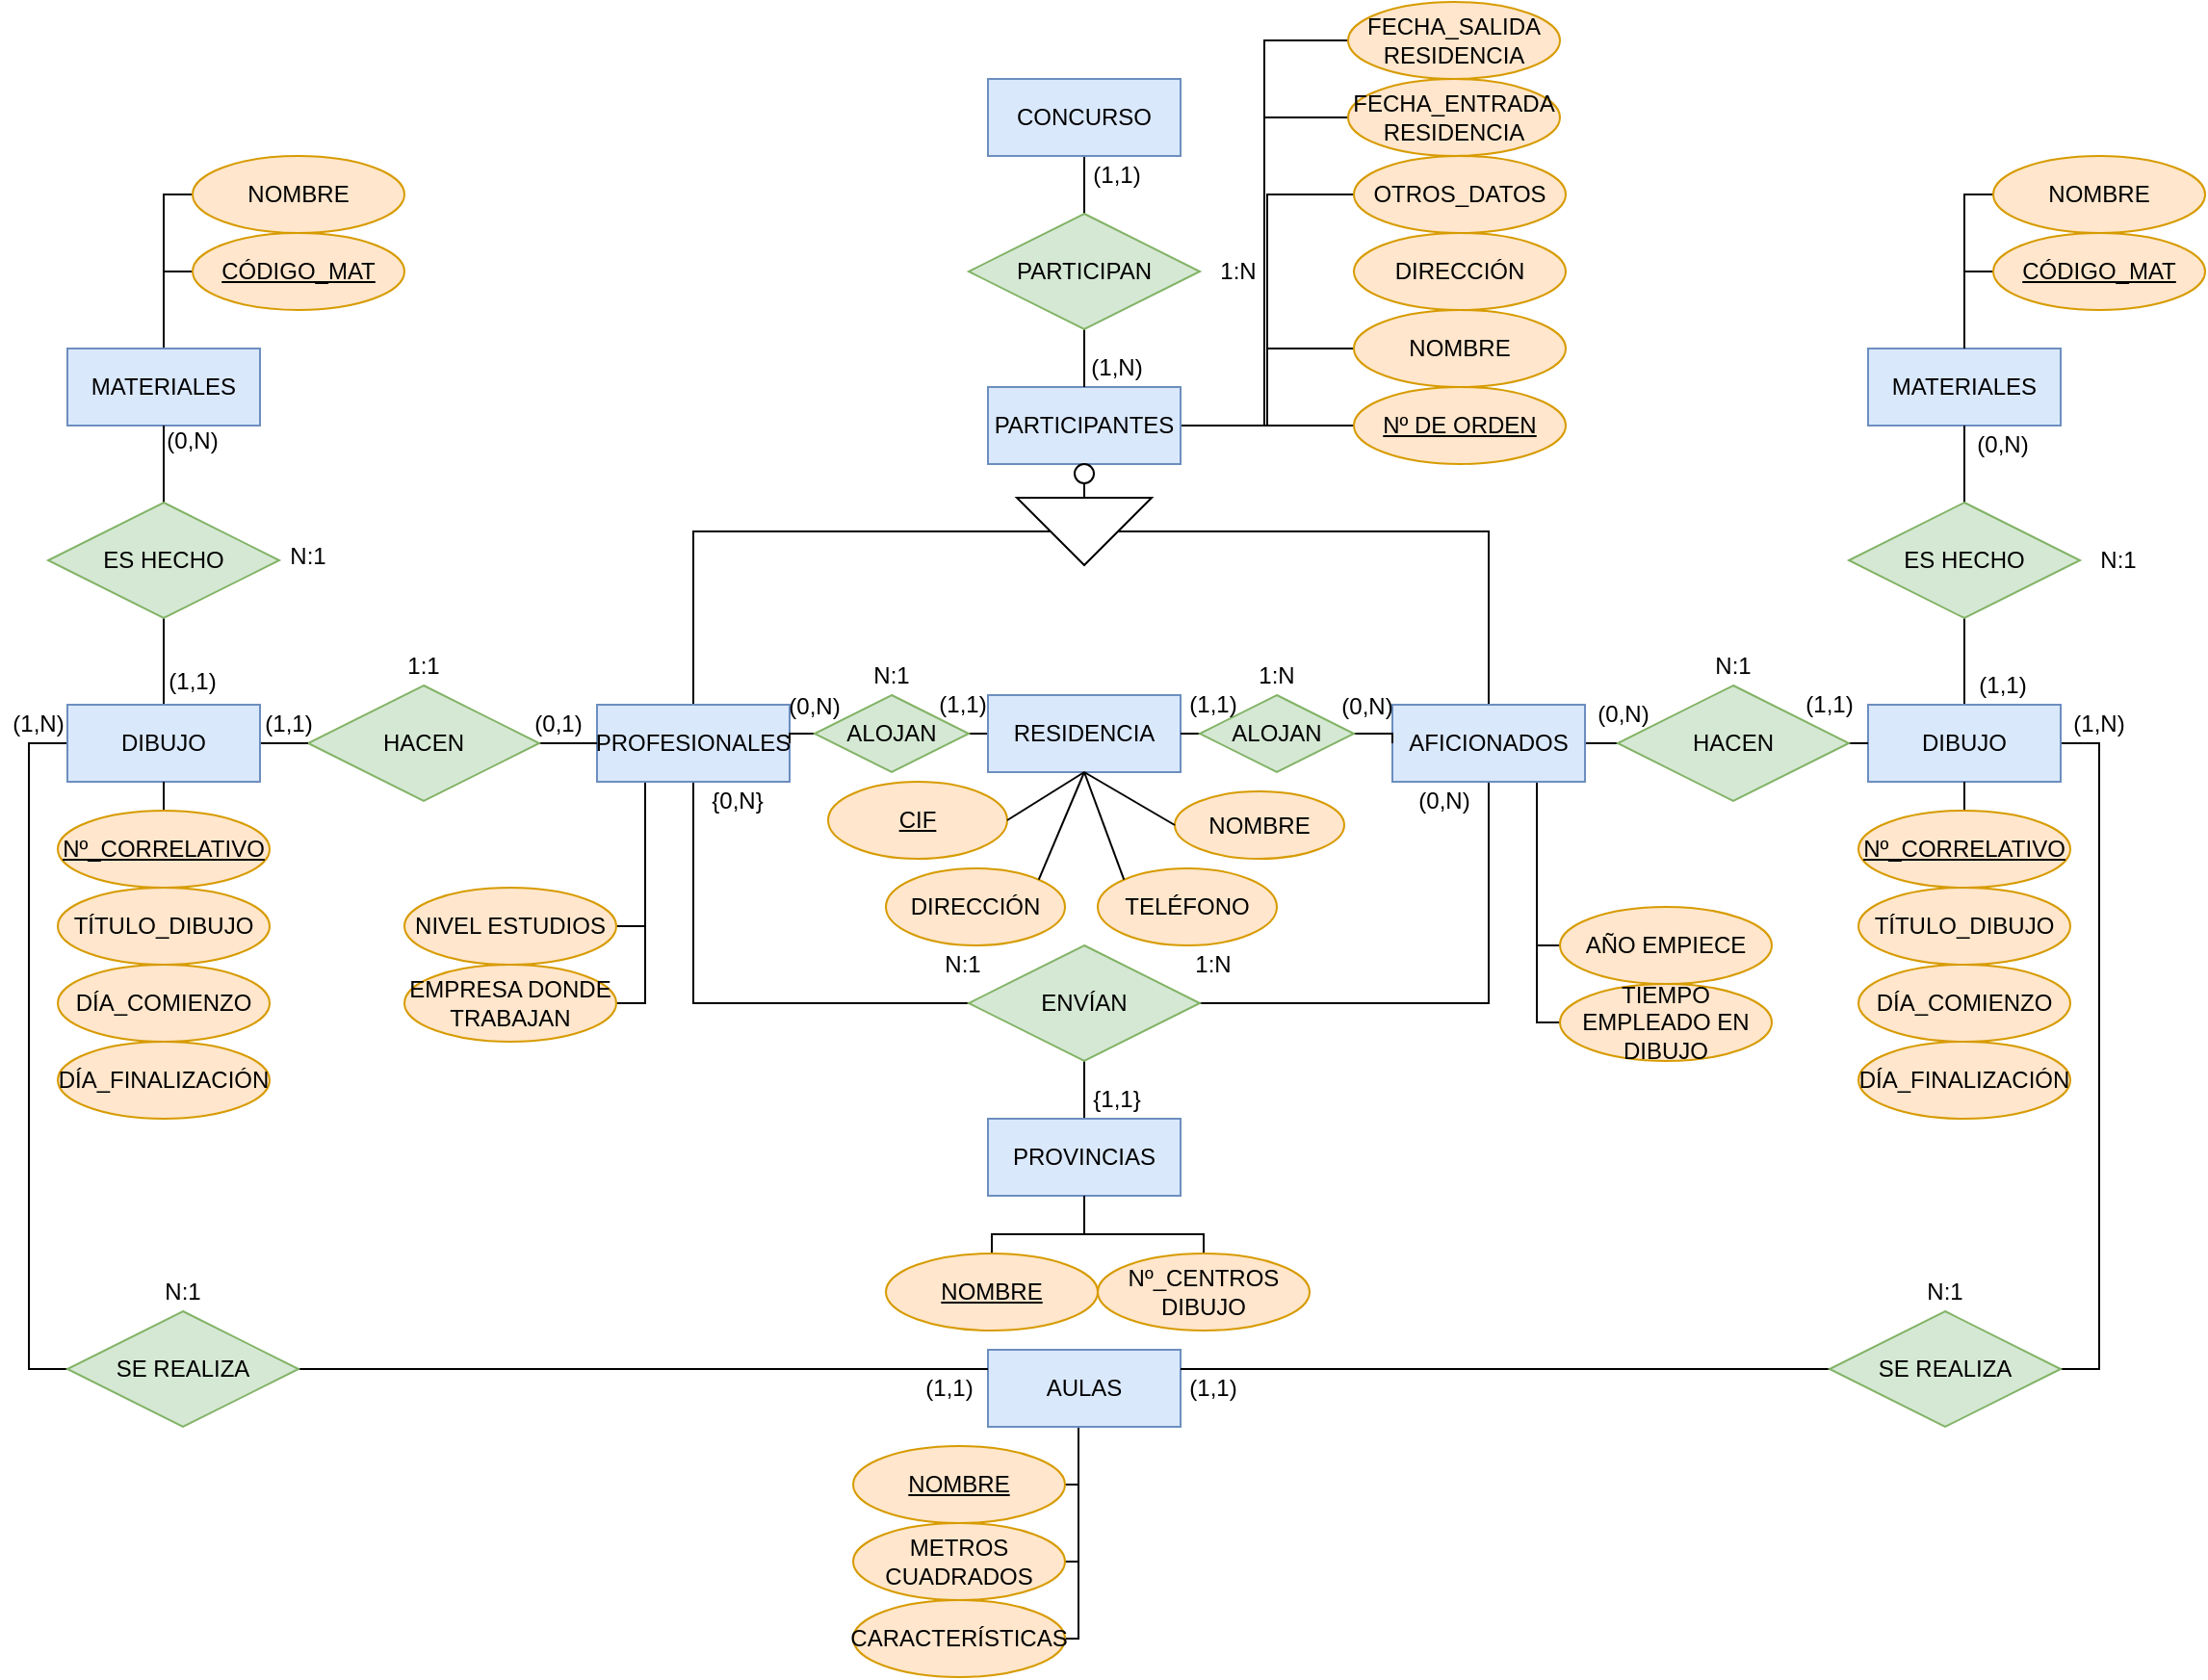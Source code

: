 <mxfile version="13.9.1" type="github">
  <diagram id="qheCrFVyZJNz1BU00w-d" name="Page-1">
    <mxGraphModel dx="358" dy="640" grid="1" gridSize="10" guides="1" tooltips="1" connect="1" arrows="1" fold="1" page="1" pageScale="1" pageWidth="827" pageHeight="1169" math="0" shadow="0">
      <root>
        <mxCell id="0" />
        <mxCell id="1" parent="0" />
        <mxCell id="vXPrppG3IeQO9nVYbals-2" style="edgeStyle=orthogonalEdgeStyle;rounded=0;orthogonalLoop=1;jettySize=auto;html=1;exitX=1;exitY=0.5;exitDx=0;exitDy=0;entryX=0;entryY=0.5;entryDx=0;entryDy=0;fontSize=22;endArrow=none;endFill=0;" edge="1" parent="1" source="vXPrppG3IeQO9nVYbals-3" target="vXPrppG3IeQO9nVYbals-94">
          <mxGeometry relative="1" as="geometry" />
        </mxCell>
        <mxCell id="vXPrppG3IeQO9nVYbals-118" style="edgeStyle=orthogonalEdgeStyle;rounded=0;orthogonalLoop=1;jettySize=auto;html=1;exitX=1;exitY=0.5;exitDx=0;exitDy=0;entryX=0;entryY=0.5;entryDx=0;entryDy=0;endArrow=none;endFill=0;" edge="1" parent="1" source="vXPrppG3IeQO9nVYbals-3" target="vXPrppG3IeQO9nVYbals-106">
          <mxGeometry relative="1" as="geometry" />
        </mxCell>
        <mxCell id="vXPrppG3IeQO9nVYbals-119" style="edgeStyle=orthogonalEdgeStyle;rounded=0;orthogonalLoop=1;jettySize=auto;html=1;exitX=1;exitY=0.5;exitDx=0;exitDy=0;entryX=0;entryY=0.5;entryDx=0;entryDy=0;endArrow=none;endFill=0;" edge="1" parent="1" source="vXPrppG3IeQO9nVYbals-3" target="vXPrppG3IeQO9nVYbals-108">
          <mxGeometry relative="1" as="geometry">
            <Array as="points">
              <mxPoint x="1508" y="400" />
              <mxPoint x="1508" y="280" />
            </Array>
          </mxGeometry>
        </mxCell>
        <mxCell id="vXPrppG3IeQO9nVYbals-120" style="edgeStyle=orthogonalEdgeStyle;rounded=0;orthogonalLoop=1;jettySize=auto;html=1;exitX=1;exitY=0.5;exitDx=0;exitDy=0;entryX=0;entryY=0.5;entryDx=0;entryDy=0;endArrow=none;endFill=0;" edge="1" parent="1" source="vXPrppG3IeQO9nVYbals-3" target="vXPrppG3IeQO9nVYbals-116">
          <mxGeometry relative="1" as="geometry" />
        </mxCell>
        <mxCell id="vXPrppG3IeQO9nVYbals-121" style="edgeStyle=orthogonalEdgeStyle;rounded=0;orthogonalLoop=1;jettySize=auto;html=1;exitX=1;exitY=0.5;exitDx=0;exitDy=0;entryX=0;entryY=0.5;entryDx=0;entryDy=0;endArrow=none;endFill=0;" edge="1" parent="1" source="vXPrppG3IeQO9nVYbals-3" target="vXPrppG3IeQO9nVYbals-117">
          <mxGeometry relative="1" as="geometry" />
        </mxCell>
        <mxCell id="vXPrppG3IeQO9nVYbals-3" value="PARTICIPANTES" style="whiteSpace=wrap;html=1;align=center;fillColor=#dae8fc;strokeColor=#6c8ebf;" vertex="1" parent="1">
          <mxGeometry x="1363" y="380" width="100" height="40" as="geometry" />
        </mxCell>
        <mxCell id="vXPrppG3IeQO9nVYbals-4" style="edgeStyle=orthogonalEdgeStyle;rounded=0;orthogonalLoop=1;jettySize=auto;html=1;exitX=0.5;exitY=0;exitDx=0;exitDy=0;entryX=0.5;entryY=1;entryDx=0;entryDy=0;fontSize=22;endArrow=none;endFill=0;" edge="1" parent="1" source="vXPrppG3IeQO9nVYbals-5" target="vXPrppG3IeQO9nVYbals-14">
          <mxGeometry relative="1" as="geometry" />
        </mxCell>
        <mxCell id="vXPrppG3IeQO9nVYbals-155" style="edgeStyle=orthogonalEdgeStyle;rounded=0;orthogonalLoop=1;jettySize=auto;html=1;exitX=0.5;exitY=1;exitDx=0;exitDy=0;entryX=0.5;entryY=0;entryDx=0;entryDy=0;endArrow=none;endFill=0;strokeWidth=1;" edge="1" parent="1" source="vXPrppG3IeQO9nVYbals-5" target="vXPrppG3IeQO9nVYbals-153">
          <mxGeometry relative="1" as="geometry" />
        </mxCell>
        <mxCell id="vXPrppG3IeQO9nVYbals-5" value="PROVINCIAS" style="whiteSpace=wrap;html=1;align=center;fillColor=#dae8fc;strokeColor=#6c8ebf;" vertex="1" parent="1">
          <mxGeometry x="1363" y="760" width="100" height="40" as="geometry" />
        </mxCell>
        <mxCell id="vXPrppG3IeQO9nVYbals-6" style="edgeStyle=orthogonalEdgeStyle;rounded=0;orthogonalLoop=1;jettySize=auto;html=1;exitX=0.5;exitY=0;exitDx=0;exitDy=0;entryX=0.5;entryY=0;entryDx=0;entryDy=0;fontSize=22;endArrow=none;endFill=0;" edge="1" parent="1" source="vXPrppG3IeQO9nVYbals-8" target="vXPrppG3IeQO9nVYbals-13">
          <mxGeometry relative="1" as="geometry">
            <Array as="points">
              <mxPoint x="1623" y="455" />
            </Array>
          </mxGeometry>
        </mxCell>
        <mxCell id="vXPrppG3IeQO9nVYbals-7" style="edgeStyle=orthogonalEdgeStyle;rounded=0;orthogonalLoop=1;jettySize=auto;html=1;exitX=0.5;exitY=1;exitDx=0;exitDy=0;entryX=0.5;entryY=0;entryDx=0;entryDy=0;fontSize=22;endArrow=none;endFill=0;" edge="1" parent="1" source="vXPrppG3IeQO9nVYbals-8" target="vXPrppG3IeQO9nVYbals-19">
          <mxGeometry relative="1" as="geometry">
            <mxPoint x="1220" y="480.0" as="targetPoint" />
            <Array as="points">
              <mxPoint x="1210" y="455" />
            </Array>
          </mxGeometry>
        </mxCell>
        <mxCell id="vXPrppG3IeQO9nVYbals-8" value="" style="triangle;whiteSpace=wrap;html=1;rotation=90;" vertex="1" parent="1">
          <mxGeometry x="1395.5" y="420" width="35" height="70" as="geometry" />
        </mxCell>
        <mxCell id="vXPrppG3IeQO9nVYbals-9" style="edgeStyle=orthogonalEdgeStyle;rounded=0;orthogonalLoop=1;jettySize=auto;html=1;exitX=0.5;exitY=1;exitDx=0;exitDy=0;entryX=0;entryY=0.5;entryDx=0;entryDy=0;fontSize=22;endArrow=none;endFill=0;" edge="1" parent="1" source="vXPrppG3IeQO9nVYbals-19" target="vXPrppG3IeQO9nVYbals-14">
          <mxGeometry relative="1" as="geometry">
            <mxPoint x="1220" y="520.0" as="sourcePoint" />
            <Array as="points">
              <mxPoint x="1210" y="700" />
            </Array>
          </mxGeometry>
        </mxCell>
        <mxCell id="vXPrppG3IeQO9nVYbals-10" style="edgeStyle=orthogonalEdgeStyle;rounded=0;orthogonalLoop=1;jettySize=auto;html=1;exitX=0.5;exitY=1;exitDx=0;exitDy=0;entryX=1;entryY=0.5;entryDx=0;entryDy=0;fontSize=22;endArrow=none;endFill=0;" edge="1" parent="1" source="vXPrppG3IeQO9nVYbals-13" target="vXPrppG3IeQO9nVYbals-14">
          <mxGeometry relative="1" as="geometry" />
        </mxCell>
        <mxCell id="vXPrppG3IeQO9nVYbals-11" style="edgeStyle=orthogonalEdgeStyle;rounded=0;orthogonalLoop=1;jettySize=auto;html=1;exitX=1;exitY=0.5;exitDx=0;exitDy=0;entryX=0;entryY=0.5;entryDx=0;entryDy=0;fontSize=22;endArrow=none;endFill=0;" edge="1" parent="1" source="vXPrppG3IeQO9nVYbals-13" target="vXPrppG3IeQO9nVYbals-23">
          <mxGeometry relative="1" as="geometry" />
        </mxCell>
        <mxCell id="vXPrppG3IeQO9nVYbals-12" style="edgeStyle=orthogonalEdgeStyle;rounded=0;orthogonalLoop=1;jettySize=auto;html=1;exitX=0.75;exitY=1;exitDx=0;exitDy=0;entryX=0;entryY=0.5;entryDx=0;entryDy=0;fontSize=22;endArrow=none;endFill=0;" edge="1" parent="1" source="vXPrppG3IeQO9nVYbals-13" target="vXPrppG3IeQO9nVYbals-98">
          <mxGeometry relative="1" as="geometry">
            <Array as="points">
              <mxPoint x="1648" y="670" />
            </Array>
          </mxGeometry>
        </mxCell>
        <mxCell id="vXPrppG3IeQO9nVYbals-129" style="edgeStyle=orthogonalEdgeStyle;rounded=0;orthogonalLoop=1;jettySize=auto;html=1;exitX=0.75;exitY=1;exitDx=0;exitDy=0;entryX=0;entryY=0.5;entryDx=0;entryDy=0;endArrow=none;endFill=0;" edge="1" parent="1" source="vXPrppG3IeQO9nVYbals-13" target="vXPrppG3IeQO9nVYbals-128">
          <mxGeometry relative="1" as="geometry">
            <Array as="points">
              <mxPoint x="1648" y="710" />
            </Array>
          </mxGeometry>
        </mxCell>
        <mxCell id="vXPrppG3IeQO9nVYbals-13" value="AFICIONADOS" style="whiteSpace=wrap;html=1;align=center;fillColor=#dae8fc;strokeColor=#6c8ebf;" vertex="1" parent="1">
          <mxGeometry x="1573" y="545" width="100" height="40" as="geometry" />
        </mxCell>
        <mxCell id="vXPrppG3IeQO9nVYbals-14" value="ENVÍAN" style="shape=rhombus;perimeter=rhombusPerimeter;whiteSpace=wrap;html=1;align=center;fillColor=#d5e8d4;strokeColor=#82b366;" vertex="1" parent="1">
          <mxGeometry x="1353" y="670" width="120" height="60" as="geometry" />
        </mxCell>
        <mxCell id="vXPrppG3IeQO9nVYbals-15" style="edgeStyle=orthogonalEdgeStyle;rounded=0;orthogonalLoop=1;jettySize=auto;html=1;exitX=0.5;exitY=0;exitDx=0;exitDy=0;entryX=0.5;entryY=1;entryDx=0;entryDy=0;fontSize=22;endArrow=none;endFill=0;" edge="1" parent="1" source="vXPrppG3IeQO9nVYbals-17" target="vXPrppG3IeQO9nVYbals-46">
          <mxGeometry relative="1" as="geometry" />
        </mxCell>
        <mxCell id="vXPrppG3IeQO9nVYbals-16" style="edgeStyle=orthogonalEdgeStyle;rounded=0;orthogonalLoop=1;jettySize=auto;html=1;exitX=1;exitY=0.5;exitDx=0;exitDy=0;entryX=1;entryY=0.5;entryDx=0;entryDy=0;fontSize=22;endArrow=none;endFill=0;" edge="1" parent="1" source="vXPrppG3IeQO9nVYbals-17" target="vXPrppG3IeQO9nVYbals-57">
          <mxGeometry relative="1" as="geometry" />
        </mxCell>
        <mxCell id="vXPrppG3IeQO9nVYbals-17" value="DIBUJO" style="whiteSpace=wrap;html=1;align=center;fillColor=#dae8fc;strokeColor=#6c8ebf;" vertex="1" parent="1">
          <mxGeometry x="1820" y="545" width="100" height="40" as="geometry" />
        </mxCell>
        <mxCell id="vXPrppG3IeQO9nVYbals-18" style="edgeStyle=orthogonalEdgeStyle;rounded=0;orthogonalLoop=1;jettySize=auto;html=1;exitX=0.25;exitY=1;exitDx=0;exitDy=0;entryX=1;entryY=0.5;entryDx=0;entryDy=0;fontSize=22;endArrow=none;endFill=0;" edge="1" parent="1" source="vXPrppG3IeQO9nVYbals-19" target="vXPrppG3IeQO9nVYbals-97">
          <mxGeometry relative="1" as="geometry">
            <Array as="points">
              <mxPoint x="1185" y="660" />
            </Array>
          </mxGeometry>
        </mxCell>
        <mxCell id="vXPrppG3IeQO9nVYbals-110" style="edgeStyle=orthogonalEdgeStyle;rounded=0;orthogonalLoop=1;jettySize=auto;html=1;exitX=0.25;exitY=1;exitDx=0;exitDy=0;entryX=1;entryY=0.5;entryDx=0;entryDy=0;endArrow=none;endFill=0;" edge="1" parent="1" source="vXPrppG3IeQO9nVYbals-19" target="vXPrppG3IeQO9nVYbals-109">
          <mxGeometry relative="1" as="geometry">
            <Array as="points">
              <mxPoint x="1185" y="700" />
            </Array>
          </mxGeometry>
        </mxCell>
        <mxCell id="vXPrppG3IeQO9nVYbals-19" value="PROFESIONALES" style="whiteSpace=wrap;html=1;align=center;fillColor=#dae8fc;strokeColor=#6c8ebf;" vertex="1" parent="1">
          <mxGeometry x="1160" y="545" width="100" height="40" as="geometry" />
        </mxCell>
        <mxCell id="vXPrppG3IeQO9nVYbals-22" style="edgeStyle=orthogonalEdgeStyle;rounded=0;orthogonalLoop=1;jettySize=auto;html=1;exitX=1;exitY=0.5;exitDx=0;exitDy=0;entryX=0;entryY=0.5;entryDx=0;entryDy=0;fontSize=22;endArrow=none;endFill=0;" edge="1" parent="1" source="vXPrppG3IeQO9nVYbals-23" target="vXPrppG3IeQO9nVYbals-17">
          <mxGeometry relative="1" as="geometry" />
        </mxCell>
        <mxCell id="vXPrppG3IeQO9nVYbals-23" value="HACEN" style="shape=rhombus;perimeter=rhombusPerimeter;whiteSpace=wrap;html=1;align=center;fillColor=#d5e8d4;strokeColor=#82b366;" vertex="1" parent="1">
          <mxGeometry x="1690" y="535" width="120" height="60" as="geometry" />
        </mxCell>
        <mxCell id="vXPrppG3IeQO9nVYbals-24" style="edgeStyle=orthogonalEdgeStyle;rounded=0;orthogonalLoop=1;jettySize=auto;html=1;exitX=1;exitY=0.5;exitDx=0;exitDy=0;entryX=0;entryY=0.5;entryDx=0;entryDy=0;fontSize=22;endArrow=none;endFill=0;" edge="1" parent="1" source="vXPrppG3IeQO9nVYbals-25" target="vXPrppG3IeQO9nVYbals-19">
          <mxGeometry relative="1" as="geometry" />
        </mxCell>
        <mxCell id="vXPrppG3IeQO9nVYbals-25" value="HACEN" style="shape=rhombus;perimeter=rhombusPerimeter;whiteSpace=wrap;html=1;align=center;fillColor=#d5e8d4;strokeColor=#82b366;" vertex="1" parent="1">
          <mxGeometry x="1010" y="535" width="120" height="60" as="geometry" />
        </mxCell>
        <mxCell id="vXPrppG3IeQO9nVYbals-26" style="edgeStyle=orthogonalEdgeStyle;rounded=0;orthogonalLoop=1;jettySize=auto;html=1;exitX=1;exitY=0.5;exitDx=0;exitDy=0;entryX=0;entryY=0.5;entryDx=0;entryDy=0;fontSize=22;endArrow=none;endFill=0;" edge="1" parent="1" source="vXPrppG3IeQO9nVYbals-29" target="vXPrppG3IeQO9nVYbals-25">
          <mxGeometry relative="1" as="geometry" />
        </mxCell>
        <mxCell id="vXPrppG3IeQO9nVYbals-27" style="edgeStyle=orthogonalEdgeStyle;rounded=0;orthogonalLoop=1;jettySize=auto;html=1;exitX=0.5;exitY=0;exitDx=0;exitDy=0;entryX=0.5;entryY=1;entryDx=0;entryDy=0;fontSize=22;endArrow=none;endFill=0;" edge="1" parent="1" source="vXPrppG3IeQO9nVYbals-29" target="vXPrppG3IeQO9nVYbals-42">
          <mxGeometry relative="1" as="geometry" />
        </mxCell>
        <mxCell id="vXPrppG3IeQO9nVYbals-28" style="edgeStyle=orthogonalEdgeStyle;rounded=0;orthogonalLoop=1;jettySize=auto;html=1;exitX=0;exitY=0.5;exitDx=0;exitDy=0;entryX=0;entryY=0.5;entryDx=0;entryDy=0;fontSize=22;endArrow=none;endFill=0;" edge="1" parent="1" source="vXPrppG3IeQO9nVYbals-29" target="vXPrppG3IeQO9nVYbals-55">
          <mxGeometry relative="1" as="geometry" />
        </mxCell>
        <mxCell id="vXPrppG3IeQO9nVYbals-29" value="DIBUJO" style="whiteSpace=wrap;html=1;align=center;fillColor=#dae8fc;strokeColor=#6c8ebf;" vertex="1" parent="1">
          <mxGeometry x="885" y="545" width="100" height="40" as="geometry" />
        </mxCell>
        <mxCell id="vXPrppG3IeQO9nVYbals-30" style="edgeStyle=orthogonalEdgeStyle;rounded=0;orthogonalLoop=1;jettySize=auto;html=1;exitX=0.5;exitY=0;exitDx=0;exitDy=0;entryX=0.5;entryY=1;entryDx=0;entryDy=0;fontSize=22;endArrow=none;endFill=0;" edge="1" parent="1" source="vXPrppG3IeQO9nVYbals-31" target="vXPrppG3IeQO9nVYbals-29">
          <mxGeometry relative="1" as="geometry" />
        </mxCell>
        <mxCell id="vXPrppG3IeQO9nVYbals-31" value="Nº_CORRELATIVO" style="ellipse;whiteSpace=wrap;html=1;align=center;fillColor=#ffe6cc;strokeColor=#d79b00;fontStyle=4" vertex="1" parent="1">
          <mxGeometry x="880" y="600" width="110" height="40" as="geometry" />
        </mxCell>
        <mxCell id="vXPrppG3IeQO9nVYbals-32" value="{1,1}" style="text;html=1;strokeColor=none;fillColor=none;align=center;verticalAlign=middle;whiteSpace=wrap;rounded=0;" vertex="1" parent="1">
          <mxGeometry x="1410" y="740" width="40" height="20" as="geometry" />
        </mxCell>
        <mxCell id="vXPrppG3IeQO9nVYbals-33" value="N:1" style="text;html=1;strokeColor=none;fillColor=none;align=center;verticalAlign=middle;whiteSpace=wrap;rounded=0;" vertex="1" parent="1">
          <mxGeometry x="1330" y="670" width="40" height="20" as="geometry" />
        </mxCell>
        <mxCell id="vXPrppG3IeQO9nVYbals-34" value="(0,N)" style="text;html=1;strokeColor=none;fillColor=none;align=center;verticalAlign=middle;whiteSpace=wrap;rounded=0;" vertex="1" parent="1">
          <mxGeometry x="1673" y="540" width="40" height="20" as="geometry" />
        </mxCell>
        <mxCell id="vXPrppG3IeQO9nVYbals-35" value="(1,1)" style="text;html=1;strokeColor=none;fillColor=none;align=center;verticalAlign=middle;whiteSpace=wrap;rounded=0;" vertex="1" parent="1">
          <mxGeometry x="1780" y="535" width="40" height="20" as="geometry" />
        </mxCell>
        <mxCell id="vXPrppG3IeQO9nVYbals-36" value="N:1" style="text;html=1;strokeColor=none;fillColor=none;align=center;verticalAlign=middle;whiteSpace=wrap;rounded=0;" vertex="1" parent="1">
          <mxGeometry x="1730" y="515" width="40" height="20" as="geometry" />
        </mxCell>
        <mxCell id="vXPrppG3IeQO9nVYbals-37" value="(0,1)" style="text;html=1;strokeColor=none;fillColor=none;align=center;verticalAlign=middle;whiteSpace=wrap;rounded=0;" vertex="1" parent="1">
          <mxGeometry x="1120" y="545" width="40" height="20" as="geometry" />
        </mxCell>
        <mxCell id="vXPrppG3IeQO9nVYbals-38" value="(1,1)" style="text;html=1;strokeColor=none;fillColor=none;align=center;verticalAlign=middle;whiteSpace=wrap;rounded=0;" vertex="1" parent="1">
          <mxGeometry x="980" y="545" width="40" height="20" as="geometry" />
        </mxCell>
        <mxCell id="vXPrppG3IeQO9nVYbals-39" value="1:1" style="text;html=1;strokeColor=none;fillColor=none;align=center;verticalAlign=middle;whiteSpace=wrap;rounded=0;" vertex="1" parent="1">
          <mxGeometry x="1050" y="515" width="40" height="20" as="geometry" />
        </mxCell>
        <mxCell id="vXPrppG3IeQO9nVYbals-123" style="edgeStyle=orthogonalEdgeStyle;rounded=0;orthogonalLoop=1;jettySize=auto;html=1;exitX=0.5;exitY=0;exitDx=0;exitDy=0;entryX=0;entryY=0.5;entryDx=0;entryDy=0;endArrow=none;endFill=0;" edge="1" parent="1" source="vXPrppG3IeQO9nVYbals-40" target="vXPrppG3IeQO9nVYbals-92">
          <mxGeometry relative="1" as="geometry">
            <Array as="points">
              <mxPoint x="935" y="320" />
            </Array>
          </mxGeometry>
        </mxCell>
        <mxCell id="vXPrppG3IeQO9nVYbals-124" style="edgeStyle=orthogonalEdgeStyle;rounded=0;orthogonalLoop=1;jettySize=auto;html=1;exitX=0.5;exitY=0;exitDx=0;exitDy=0;entryX=0;entryY=0.5;entryDx=0;entryDy=0;endArrow=none;endFill=0;" edge="1" parent="1" source="vXPrppG3IeQO9nVYbals-40" target="vXPrppG3IeQO9nVYbals-122">
          <mxGeometry relative="1" as="geometry">
            <Array as="points">
              <mxPoint x="935" y="280" />
            </Array>
          </mxGeometry>
        </mxCell>
        <mxCell id="vXPrppG3IeQO9nVYbals-40" value="MATERIALES" style="whiteSpace=wrap;html=1;align=center;fillColor=#dae8fc;strokeColor=#6c8ebf;" vertex="1" parent="1">
          <mxGeometry x="885" y="360" width="100" height="40" as="geometry" />
        </mxCell>
        <mxCell id="vXPrppG3IeQO9nVYbals-41" style="edgeStyle=orthogonalEdgeStyle;rounded=0;orthogonalLoop=1;jettySize=auto;html=1;exitX=0.5;exitY=0;exitDx=0;exitDy=0;entryX=0.5;entryY=1;entryDx=0;entryDy=0;fontSize=22;endArrow=none;endFill=0;" edge="1" parent="1" source="vXPrppG3IeQO9nVYbals-42" target="vXPrppG3IeQO9nVYbals-40">
          <mxGeometry relative="1" as="geometry" />
        </mxCell>
        <mxCell id="vXPrppG3IeQO9nVYbals-42" value="ES HECHO" style="shape=rhombus;perimeter=rhombusPerimeter;whiteSpace=wrap;html=1;align=center;fillColor=#d5e8d4;strokeColor=#82b366;" vertex="1" parent="1">
          <mxGeometry x="875" y="440" width="120" height="60" as="geometry" />
        </mxCell>
        <mxCell id="vXPrppG3IeQO9nVYbals-44" value="MATERIALES" style="whiteSpace=wrap;html=1;align=center;fillColor=#dae8fc;strokeColor=#6c8ebf;" vertex="1" parent="1">
          <mxGeometry x="1820" y="360" width="100" height="40" as="geometry" />
        </mxCell>
        <mxCell id="vXPrppG3IeQO9nVYbals-45" style="edgeStyle=orthogonalEdgeStyle;rounded=0;orthogonalLoop=1;jettySize=auto;html=1;exitX=0.5;exitY=0;exitDx=0;exitDy=0;entryX=0.5;entryY=1;entryDx=0;entryDy=0;fontSize=22;endArrow=none;endFill=0;" edge="1" parent="1" source="vXPrppG3IeQO9nVYbals-46" target="vXPrppG3IeQO9nVYbals-44">
          <mxGeometry relative="1" as="geometry" />
        </mxCell>
        <mxCell id="vXPrppG3IeQO9nVYbals-46" value="ES HECHO" style="shape=rhombus;perimeter=rhombusPerimeter;whiteSpace=wrap;html=1;align=center;fillColor=#d5e8d4;strokeColor=#82b366;" vertex="1" parent="1">
          <mxGeometry x="1810" y="440" width="120" height="60" as="geometry" />
        </mxCell>
        <mxCell id="vXPrppG3IeQO9nVYbals-47" value="N:1" style="text;html=1;strokeColor=none;fillColor=none;align=center;verticalAlign=middle;whiteSpace=wrap;rounded=0;" vertex="1" parent="1">
          <mxGeometry x="1930" y="460" width="40" height="20" as="geometry" />
        </mxCell>
        <mxCell id="vXPrppG3IeQO9nVYbals-48" value="(1,1)" style="text;html=1;strokeColor=none;fillColor=none;align=center;verticalAlign=middle;whiteSpace=wrap;rounded=0;" vertex="1" parent="1">
          <mxGeometry x="1870" y="525" width="40" height="20" as="geometry" />
        </mxCell>
        <mxCell id="vXPrppG3IeQO9nVYbals-49" value="(0,N)" style="text;html=1;strokeColor=none;fillColor=none;align=center;verticalAlign=middle;whiteSpace=wrap;rounded=0;" vertex="1" parent="1">
          <mxGeometry x="1870" y="400" width="40" height="20" as="geometry" />
        </mxCell>
        <mxCell id="vXPrppG3IeQO9nVYbals-50" value="N:1" style="text;html=1;strokeColor=none;fillColor=none;align=center;verticalAlign=middle;whiteSpace=wrap;rounded=0;" vertex="1" parent="1">
          <mxGeometry x="990" y="457.5" width="40" height="20" as="geometry" />
        </mxCell>
        <mxCell id="vXPrppG3IeQO9nVYbals-51" value="(1,1)" style="text;html=1;strokeColor=none;fillColor=none;align=center;verticalAlign=middle;whiteSpace=wrap;rounded=0;" vertex="1" parent="1">
          <mxGeometry x="930" y="522.5" width="40" height="20" as="geometry" />
        </mxCell>
        <mxCell id="vXPrppG3IeQO9nVYbals-52" value="(0,N)" style="text;html=1;strokeColor=none;fillColor=none;align=center;verticalAlign=middle;whiteSpace=wrap;rounded=0;" vertex="1" parent="1">
          <mxGeometry x="930" y="397.5" width="40" height="20" as="geometry" />
        </mxCell>
        <mxCell id="vXPrppG3IeQO9nVYbals-139" style="edgeStyle=orthogonalEdgeStyle;rounded=0;orthogonalLoop=1;jettySize=auto;html=1;exitX=0.5;exitY=1;exitDx=0;exitDy=0;entryX=1;entryY=0.5;entryDx=0;entryDy=0;endArrow=none;endFill=0;strokeWidth=1;" edge="1" parent="1" source="vXPrppG3IeQO9nVYbals-53" target="vXPrppG3IeQO9nVYbals-96">
          <mxGeometry relative="1" as="geometry">
            <Array as="points">
              <mxPoint x="1410" y="920" />
              <mxPoint x="1410" y="950" />
            </Array>
          </mxGeometry>
        </mxCell>
        <mxCell id="vXPrppG3IeQO9nVYbals-141" style="edgeStyle=orthogonalEdgeStyle;rounded=0;orthogonalLoop=1;jettySize=auto;html=1;exitX=0.5;exitY=1;exitDx=0;exitDy=0;entryX=1;entryY=0.5;entryDx=0;entryDy=0;endArrow=none;endFill=0;strokeWidth=1;" edge="1" parent="1" source="vXPrppG3IeQO9nVYbals-53" target="vXPrppG3IeQO9nVYbals-138">
          <mxGeometry relative="1" as="geometry">
            <Array as="points">
              <mxPoint x="1410" y="920" />
              <mxPoint x="1410" y="1030" />
            </Array>
          </mxGeometry>
        </mxCell>
        <mxCell id="vXPrppG3IeQO9nVYbals-142" style="edgeStyle=orthogonalEdgeStyle;rounded=0;orthogonalLoop=1;jettySize=auto;html=1;exitX=0.5;exitY=1;exitDx=0;exitDy=0;entryX=1;entryY=0.5;entryDx=0;entryDy=0;endArrow=none;endFill=0;strokeWidth=1;" edge="1" parent="1" source="vXPrppG3IeQO9nVYbals-53" target="vXPrppG3IeQO9nVYbals-137">
          <mxGeometry relative="1" as="geometry">
            <Array as="points">
              <mxPoint x="1410" y="920" />
              <mxPoint x="1410" y="990" />
            </Array>
          </mxGeometry>
        </mxCell>
        <mxCell id="vXPrppG3IeQO9nVYbals-53" value="AULAS" style="whiteSpace=wrap;html=1;align=center;fillColor=#dae8fc;strokeColor=#6c8ebf;" vertex="1" parent="1">
          <mxGeometry x="1363" y="880" width="100" height="40" as="geometry" />
        </mxCell>
        <mxCell id="vXPrppG3IeQO9nVYbals-54" style="edgeStyle=orthogonalEdgeStyle;rounded=0;orthogonalLoop=1;jettySize=auto;html=1;exitX=1;exitY=0.5;exitDx=0;exitDy=0;entryX=0;entryY=0.25;entryDx=0;entryDy=0;fontSize=22;endArrow=none;endFill=0;" edge="1" parent="1" source="vXPrppG3IeQO9nVYbals-55" target="vXPrppG3IeQO9nVYbals-53">
          <mxGeometry relative="1" as="geometry" />
        </mxCell>
        <mxCell id="vXPrppG3IeQO9nVYbals-55" value="SE REALIZA" style="shape=rhombus;perimeter=rhombusPerimeter;whiteSpace=wrap;html=1;align=center;fillColor=#d5e8d4;strokeColor=#82b366;" vertex="1" parent="1">
          <mxGeometry x="885" y="860" width="120" height="60" as="geometry" />
        </mxCell>
        <mxCell id="vXPrppG3IeQO9nVYbals-56" style="edgeStyle=orthogonalEdgeStyle;rounded=0;orthogonalLoop=1;jettySize=auto;html=1;exitX=0;exitY=0.5;exitDx=0;exitDy=0;entryX=1;entryY=0.25;entryDx=0;entryDy=0;fontSize=22;endArrow=none;endFill=0;" edge="1" parent="1" source="vXPrppG3IeQO9nVYbals-57" target="vXPrppG3IeQO9nVYbals-53">
          <mxGeometry relative="1" as="geometry" />
        </mxCell>
        <mxCell id="vXPrppG3IeQO9nVYbals-57" value="SE REALIZA" style="shape=rhombus;perimeter=rhombusPerimeter;whiteSpace=wrap;html=1;align=center;fillColor=#d5e8d4;strokeColor=#82b366;" vertex="1" parent="1">
          <mxGeometry x="1800" y="860" width="120" height="60" as="geometry" />
        </mxCell>
        <mxCell id="vXPrppG3IeQO9nVYbals-58" value="(1,N)" style="text;html=1;strokeColor=none;fillColor=none;align=center;verticalAlign=middle;whiteSpace=wrap;rounded=0;" vertex="1" parent="1">
          <mxGeometry x="850" y="545" width="40" height="20" as="geometry" />
        </mxCell>
        <mxCell id="vXPrppG3IeQO9nVYbals-59" value="(1,N)" style="text;html=1;strokeColor=none;fillColor=none;align=center;verticalAlign=middle;whiteSpace=wrap;rounded=0;" vertex="1" parent="1">
          <mxGeometry x="1920" y="545" width="40" height="20" as="geometry" />
        </mxCell>
        <mxCell id="vXPrppG3IeQO9nVYbals-60" value="(1,1)" style="text;html=1;strokeColor=none;fillColor=none;align=center;verticalAlign=middle;whiteSpace=wrap;rounded=0;" vertex="1" parent="1">
          <mxGeometry x="1460" y="890" width="40" height="20" as="geometry" />
        </mxCell>
        <mxCell id="vXPrppG3IeQO9nVYbals-61" value="(1,1)" style="text;html=1;strokeColor=none;fillColor=none;align=center;verticalAlign=middle;whiteSpace=wrap;rounded=0;" vertex="1" parent="1">
          <mxGeometry x="1323" y="890" width="40" height="20" as="geometry" />
        </mxCell>
        <mxCell id="vXPrppG3IeQO9nVYbals-62" value="N:1" style="text;html=1;strokeColor=none;fillColor=none;align=center;verticalAlign=middle;whiteSpace=wrap;rounded=0;" vertex="1" parent="1">
          <mxGeometry x="1840" y="840" width="40" height="20" as="geometry" />
        </mxCell>
        <mxCell id="vXPrppG3IeQO9nVYbals-63" value="N:1" style="text;html=1;strokeColor=none;fillColor=none;align=center;verticalAlign=middle;whiteSpace=wrap;rounded=0;" vertex="1" parent="1">
          <mxGeometry x="925" y="840" width="40" height="20" as="geometry" />
        </mxCell>
        <mxCell id="vXPrppG3IeQO9nVYbals-64" style="edgeStyle=orthogonalEdgeStyle;rounded=0;orthogonalLoop=1;jettySize=auto;html=1;exitX=0;exitY=0.5;exitDx=0;exitDy=0;fontSize=22;endArrow=none;endFill=0;" edge="1" parent="1" source="vXPrppG3IeQO9nVYbals-65" target="vXPrppG3IeQO9nVYbals-67">
          <mxGeometry relative="1" as="geometry" />
        </mxCell>
        <mxCell id="vXPrppG3IeQO9nVYbals-65" value="RESIDENCIA" style="whiteSpace=wrap;html=1;align=center;fillColor=#dae8fc;strokeColor=#6c8ebf;" vertex="1" parent="1">
          <mxGeometry x="1363" y="540" width="100" height="40" as="geometry" />
        </mxCell>
        <mxCell id="vXPrppG3IeQO9nVYbals-66" style="edgeStyle=orthogonalEdgeStyle;rounded=0;orthogonalLoop=1;jettySize=auto;html=1;exitX=0;exitY=0.5;exitDx=0;exitDy=0;entryX=1;entryY=0.5;entryDx=0;entryDy=0;fontSize=22;endArrow=none;endFill=0;" edge="1" parent="1" source="vXPrppG3IeQO9nVYbals-67" target="vXPrppG3IeQO9nVYbals-19">
          <mxGeometry relative="1" as="geometry" />
        </mxCell>
        <mxCell id="vXPrppG3IeQO9nVYbals-67" value="ALOJAN" style="shape=rhombus;perimeter=rhombusPerimeter;whiteSpace=wrap;html=1;align=center;fillColor=#d5e8d4;strokeColor=#82b366;" vertex="1" parent="1">
          <mxGeometry x="1273" y="540" width="80" height="40" as="geometry" />
        </mxCell>
        <mxCell id="vXPrppG3IeQO9nVYbals-68" style="edgeStyle=orthogonalEdgeStyle;rounded=0;orthogonalLoop=1;jettySize=auto;html=1;exitX=0;exitY=0.5;exitDx=0;exitDy=0;entryX=1;entryY=0.5;entryDx=0;entryDy=0;fontSize=22;endArrow=none;endFill=0;" edge="1" parent="1" source="vXPrppG3IeQO9nVYbals-70" target="vXPrppG3IeQO9nVYbals-65">
          <mxGeometry relative="1" as="geometry" />
        </mxCell>
        <mxCell id="vXPrppG3IeQO9nVYbals-69" style="edgeStyle=orthogonalEdgeStyle;rounded=0;orthogonalLoop=1;jettySize=auto;html=1;exitX=1;exitY=0.5;exitDx=0;exitDy=0;entryX=0;entryY=0.5;entryDx=0;entryDy=0;fontSize=22;endArrow=none;endFill=0;" edge="1" parent="1" source="vXPrppG3IeQO9nVYbals-70" target="vXPrppG3IeQO9nVYbals-13">
          <mxGeometry relative="1" as="geometry" />
        </mxCell>
        <mxCell id="vXPrppG3IeQO9nVYbals-70" value="ALOJAN" style="shape=rhombus;perimeter=rhombusPerimeter;whiteSpace=wrap;html=1;align=center;fillColor=#d5e8d4;strokeColor=#82b366;" vertex="1" parent="1">
          <mxGeometry x="1473" y="540" width="80" height="40" as="geometry" />
        </mxCell>
        <mxCell id="vXPrppG3IeQO9nVYbals-71" value="(0,N)" style="text;html=1;strokeColor=none;fillColor=none;align=center;verticalAlign=middle;whiteSpace=wrap;rounded=0;" vertex="1" parent="1">
          <mxGeometry x="1253" y="536" width="40" height="20" as="geometry" />
        </mxCell>
        <mxCell id="vXPrppG3IeQO9nVYbals-72" value="(1,1)" style="text;html=1;strokeColor=none;fillColor=none;align=center;verticalAlign=middle;whiteSpace=wrap;rounded=0;" vertex="1" parent="1">
          <mxGeometry x="1330" y="535" width="40" height="20" as="geometry" />
        </mxCell>
        <mxCell id="vXPrppG3IeQO9nVYbals-73" value="(1,1)" style="text;html=1;strokeColor=none;fillColor=none;align=center;verticalAlign=middle;whiteSpace=wrap;rounded=0;" vertex="1" parent="1">
          <mxGeometry x="1460" y="535" width="40" height="20" as="geometry" />
        </mxCell>
        <mxCell id="vXPrppG3IeQO9nVYbals-74" value="(0,N)" style="text;html=1;strokeColor=none;fillColor=none;align=center;verticalAlign=middle;whiteSpace=wrap;rounded=0;" vertex="1" parent="1">
          <mxGeometry x="1540" y="536" width="40" height="20" as="geometry" />
        </mxCell>
        <mxCell id="vXPrppG3IeQO9nVYbals-75" value="N:1" style="text;html=1;strokeColor=none;fillColor=none;align=center;verticalAlign=middle;whiteSpace=wrap;rounded=0;" vertex="1" parent="1">
          <mxGeometry x="1293" y="520" width="40" height="20" as="geometry" />
        </mxCell>
        <mxCell id="vXPrppG3IeQO9nVYbals-76" value="1:N" style="text;html=1;strokeColor=none;fillColor=none;align=center;verticalAlign=middle;whiteSpace=wrap;rounded=0;" vertex="1" parent="1">
          <mxGeometry x="1493" y="520" width="40" height="20" as="geometry" />
        </mxCell>
        <mxCell id="vXPrppG3IeQO9nVYbals-77" value="" style="edgeStyle=orthogonalEdgeStyle;rounded=0;orthogonalLoop=1;jettySize=auto;html=1;fontSize=22;endArrow=none;endFill=0;" edge="1" parent="1" source="vXPrppG3IeQO9nVYbals-78" target="vXPrppG3IeQO9nVYbals-80">
          <mxGeometry relative="1" as="geometry" />
        </mxCell>
        <mxCell id="vXPrppG3IeQO9nVYbals-78" value="CONCURSO" style="whiteSpace=wrap;html=1;align=center;fillColor=#dae8fc;strokeColor=#6c8ebf;" vertex="1" parent="1">
          <mxGeometry x="1363" y="220" width="100" height="40" as="geometry" />
        </mxCell>
        <mxCell id="vXPrppG3IeQO9nVYbals-79" style="edgeStyle=orthogonalEdgeStyle;rounded=0;orthogonalLoop=1;jettySize=auto;html=1;exitX=0.5;exitY=1;exitDx=0;exitDy=0;entryX=0.5;entryY=0;entryDx=0;entryDy=0;fontSize=22;endArrow=none;endFill=0;" edge="1" parent="1" source="vXPrppG3IeQO9nVYbals-80" target="vXPrppG3IeQO9nVYbals-3">
          <mxGeometry relative="1" as="geometry" />
        </mxCell>
        <mxCell id="vXPrppG3IeQO9nVYbals-80" value="PARTICIPAN" style="shape=rhombus;perimeter=rhombusPerimeter;whiteSpace=wrap;html=1;align=center;fillColor=#d5e8d4;strokeColor=#82b366;" vertex="1" parent="1">
          <mxGeometry x="1353" y="290" width="120" height="60" as="geometry" />
        </mxCell>
        <mxCell id="vXPrppG3IeQO9nVYbals-81" value="(1,1)" style="text;html=1;strokeColor=none;fillColor=none;align=center;verticalAlign=middle;whiteSpace=wrap;rounded=0;" vertex="1" parent="1">
          <mxGeometry x="1410" y="260" width="40" height="20" as="geometry" />
        </mxCell>
        <mxCell id="vXPrppG3IeQO9nVYbals-82" value="(1,N)" style="text;html=1;strokeColor=none;fillColor=none;align=center;verticalAlign=middle;whiteSpace=wrap;rounded=0;" vertex="1" parent="1">
          <mxGeometry x="1410" y="360" width="40" height="20" as="geometry" />
        </mxCell>
        <mxCell id="vXPrppG3IeQO9nVYbals-83" value="1:N" style="text;html=1;strokeColor=none;fillColor=none;align=center;verticalAlign=middle;whiteSpace=wrap;rounded=0;" vertex="1" parent="1">
          <mxGeometry x="1473" y="310" width="40" height="20" as="geometry" />
        </mxCell>
        <mxCell id="vXPrppG3IeQO9nVYbals-85" value="CIF" style="ellipse;whiteSpace=wrap;html=1;align=center;fillColor=#ffe6cc;strokeColor=#d79b00;fontStyle=4" vertex="1" parent="1">
          <mxGeometry x="1280" y="585" width="93" height="40" as="geometry" />
        </mxCell>
        <mxCell id="vXPrppG3IeQO9nVYbals-86" value="1:N" style="text;html=1;strokeColor=none;fillColor=none;align=center;verticalAlign=middle;whiteSpace=wrap;rounded=0;" vertex="1" parent="1">
          <mxGeometry x="1460" y="670" width="40" height="20" as="geometry" />
        </mxCell>
        <mxCell id="vXPrppG3IeQO9nVYbals-87" value="{0,N}" style="text;html=1;strokeColor=none;fillColor=none;align=center;verticalAlign=middle;whiteSpace=wrap;rounded=0;" vertex="1" parent="1">
          <mxGeometry x="1213" y="585" width="40" height="20" as="geometry" />
        </mxCell>
        <mxCell id="vXPrppG3IeQO9nVYbals-88" value="(0,N)" style="text;html=1;strokeColor=none;fillColor=none;align=center;verticalAlign=middle;whiteSpace=wrap;rounded=0;" vertex="1" parent="1">
          <mxGeometry x="1580" y="585" width="40" height="20" as="geometry" />
        </mxCell>
        <mxCell id="vXPrppG3IeQO9nVYbals-89" style="edgeStyle=orthogonalEdgeStyle;rounded=0;orthogonalLoop=1;jettySize=auto;html=1;exitX=0.5;exitY=0;exitDx=0;exitDy=0;entryX=0.5;entryY=1;entryDx=0;entryDy=0;fontSize=22;endArrow=none;endFill=0;" edge="1" parent="1" source="vXPrppG3IeQO9nVYbals-90" target="vXPrppG3IeQO9nVYbals-5">
          <mxGeometry relative="1" as="geometry">
            <Array as="points">
              <mxPoint x="1365" y="820" />
              <mxPoint x="1413" y="820" />
            </Array>
          </mxGeometry>
        </mxCell>
        <mxCell id="vXPrppG3IeQO9nVYbals-90" value="NOMBRE" style="ellipse;whiteSpace=wrap;html=1;align=center;fillColor=#ffe6cc;strokeColor=#d79b00;fontStyle=4" vertex="1" parent="1">
          <mxGeometry x="1310" y="830" width="110" height="40" as="geometry" />
        </mxCell>
        <mxCell id="vXPrppG3IeQO9nVYbals-92" value="CÓDIGO_MAT" style="ellipse;whiteSpace=wrap;html=1;align=center;fillColor=#ffe6cc;strokeColor=#d79b00;fontStyle=4" vertex="1" parent="1">
          <mxGeometry x="950" y="300" width="110" height="40" as="geometry" />
        </mxCell>
        <mxCell id="vXPrppG3IeQO9nVYbals-94" value="Nº DE ORDEN" style="ellipse;whiteSpace=wrap;html=1;align=center;fillColor=#ffe6cc;strokeColor=#d79b00;fontStyle=4" vertex="1" parent="1">
          <mxGeometry x="1553" y="380" width="110" height="40" as="geometry" />
        </mxCell>
        <mxCell id="vXPrppG3IeQO9nVYbals-96" value="NOMBRE" style="ellipse;whiteSpace=wrap;html=1;align=center;fillColor=#ffe6cc;strokeColor=#d79b00;fontStyle=4" vertex="1" parent="1">
          <mxGeometry x="1293" y="930" width="110" height="40" as="geometry" />
        </mxCell>
        <mxCell id="vXPrppG3IeQO9nVYbals-97" value="NIVEL ESTUDIOS" style="ellipse;whiteSpace=wrap;html=1;align=center;fillColor=#ffe6cc;strokeColor=#d79b00;fontStyle=0" vertex="1" parent="1">
          <mxGeometry x="1060" y="640" width="110" height="40" as="geometry" />
        </mxCell>
        <mxCell id="vXPrppG3IeQO9nVYbals-98" value="AÑO EMPIECE" style="ellipse;whiteSpace=wrap;html=1;align=center;fillColor=#ffe6cc;strokeColor=#d79b00;fontStyle=0" vertex="1" parent="1">
          <mxGeometry x="1660" y="650" width="110" height="40" as="geometry" />
        </mxCell>
        <mxCell id="vXPrppG3IeQO9nVYbals-105" style="edgeStyle=orthogonalEdgeStyle;rounded=0;orthogonalLoop=1;jettySize=auto;html=1;exitX=0.5;exitY=1;exitDx=0;exitDy=0;entryX=0;entryY=0.5;entryDx=0;entryDy=0;endArrow=none;endFill=0;" edge="1" parent="1" source="vXPrppG3IeQO9nVYbals-104" target="vXPrppG3IeQO9nVYbals-8">
          <mxGeometry relative="1" as="geometry" />
        </mxCell>
        <mxCell id="vXPrppG3IeQO9nVYbals-104" value="" style="ellipse;whiteSpace=wrap;html=1;aspect=fixed;" vertex="1" parent="1">
          <mxGeometry x="1408" y="420" width="10" height="10" as="geometry" />
        </mxCell>
        <mxCell id="vXPrppG3IeQO9nVYbals-106" value="NOMBRE" style="ellipse;whiteSpace=wrap;html=1;align=center;fillColor=#ffe6cc;strokeColor=#d79b00;fontStyle=0" vertex="1" parent="1">
          <mxGeometry x="1553" y="340" width="110" height="40" as="geometry" />
        </mxCell>
        <mxCell id="vXPrppG3IeQO9nVYbals-107" value="DIRECCIÓN" style="ellipse;whiteSpace=wrap;html=1;align=center;fillColor=#ffe6cc;strokeColor=#d79b00;fontStyle=0" vertex="1" parent="1">
          <mxGeometry x="1553" y="300" width="110" height="40" as="geometry" />
        </mxCell>
        <mxCell id="vXPrppG3IeQO9nVYbals-108" value="OTROS_DATOS" style="ellipse;whiteSpace=wrap;html=1;align=center;fillColor=#ffe6cc;strokeColor=#d79b00;fontStyle=0" vertex="1" parent="1">
          <mxGeometry x="1553" y="260" width="110" height="40" as="geometry" />
        </mxCell>
        <mxCell id="vXPrppG3IeQO9nVYbals-109" value="EMPRESA DONDE TRABAJAN" style="ellipse;whiteSpace=wrap;html=1;align=center;fillColor=#ffe6cc;strokeColor=#d79b00;fontStyle=0" vertex="1" parent="1">
          <mxGeometry x="1060" y="680" width="110" height="40" as="geometry" />
        </mxCell>
        <mxCell id="vXPrppG3IeQO9nVYbals-112" value="NOMBRE" style="ellipse;whiteSpace=wrap;html=1;align=center;fillColor=#ffe6cc;strokeColor=#d79b00;fontStyle=0" vertex="1" parent="1">
          <mxGeometry x="1460" y="590" width="88" height="35" as="geometry" />
        </mxCell>
        <mxCell id="vXPrppG3IeQO9nVYbals-113" value="DIRECCIÓN" style="ellipse;whiteSpace=wrap;html=1;align=center;fillColor=#ffe6cc;strokeColor=#d79b00;fontStyle=0" vertex="1" parent="1">
          <mxGeometry x="1310" y="630" width="93" height="40" as="geometry" />
        </mxCell>
        <mxCell id="vXPrppG3IeQO9nVYbals-115" value="TELÉFONO" style="ellipse;whiteSpace=wrap;html=1;align=center;fillColor=#ffe6cc;strokeColor=#d79b00;fontStyle=0" vertex="1" parent="1">
          <mxGeometry x="1420" y="630" width="93" height="40" as="geometry" />
        </mxCell>
        <mxCell id="vXPrppG3IeQO9nVYbals-116" value="FECHA_ENTRADA&lt;br&gt;RESIDENCIA" style="ellipse;whiteSpace=wrap;html=1;align=center;fillColor=#ffe6cc;strokeColor=#d79b00;fontStyle=0" vertex="1" parent="1">
          <mxGeometry x="1550" y="220" width="110" height="40" as="geometry" />
        </mxCell>
        <mxCell id="vXPrppG3IeQO9nVYbals-117" value="FECHA_SALIDA&lt;br&gt;RESIDENCIA" style="ellipse;whiteSpace=wrap;html=1;align=center;fillColor=#ffe6cc;strokeColor=#d79b00;fontStyle=0" vertex="1" parent="1">
          <mxGeometry x="1550" y="180" width="110" height="40" as="geometry" />
        </mxCell>
        <mxCell id="vXPrppG3IeQO9nVYbals-122" value="NOMBRE" style="ellipse;whiteSpace=wrap;html=1;align=center;fillColor=#ffe6cc;strokeColor=#d79b00;fontStyle=0" vertex="1" parent="1">
          <mxGeometry x="950" y="260" width="110" height="40" as="geometry" />
        </mxCell>
        <mxCell id="vXPrppG3IeQO9nVYbals-125" value="TÍTULO_DIBUJO" style="ellipse;whiteSpace=wrap;html=1;align=center;fillColor=#ffe6cc;strokeColor=#d79b00;fontStyle=0" vertex="1" parent="1">
          <mxGeometry x="880" y="640" width="110" height="40" as="geometry" />
        </mxCell>
        <mxCell id="vXPrppG3IeQO9nVYbals-126" value="DÍA_COMIENZO" style="ellipse;whiteSpace=wrap;html=1;align=center;fillColor=#ffe6cc;strokeColor=#d79b00;fontStyle=0" vertex="1" parent="1">
          <mxGeometry x="880" y="680" width="110" height="40" as="geometry" />
        </mxCell>
        <mxCell id="vXPrppG3IeQO9nVYbals-127" value="DÍA_FINALIZACIÓN" style="ellipse;whiteSpace=wrap;html=1;align=center;fillColor=#ffe6cc;strokeColor=#d79b00;fontStyle=0" vertex="1" parent="1">
          <mxGeometry x="880" y="720" width="110" height="40" as="geometry" />
        </mxCell>
        <mxCell id="vXPrppG3IeQO9nVYbals-128" value="TIEMPO EMPLEADO EN DIBUJO" style="ellipse;whiteSpace=wrap;html=1;align=center;fillColor=#ffe6cc;strokeColor=#d79b00;fontStyle=0" vertex="1" parent="1">
          <mxGeometry x="1660" y="690" width="110" height="40" as="geometry" />
        </mxCell>
        <mxCell id="vXPrppG3IeQO9nVYbals-133" value="" style="endArrow=none;html=1;strokeWidth=1;entryX=0.5;entryY=1;entryDx=0;entryDy=0;exitX=1;exitY=0.5;exitDx=0;exitDy=0;" edge="1" parent="1" source="vXPrppG3IeQO9nVYbals-85" target="vXPrppG3IeQO9nVYbals-65">
          <mxGeometry width="50" height="50" relative="1" as="geometry">
            <mxPoint x="1390" y="730" as="sourcePoint" />
            <mxPoint x="1440" y="680" as="targetPoint" />
          </mxGeometry>
        </mxCell>
        <mxCell id="vXPrppG3IeQO9nVYbals-134" value="" style="endArrow=none;html=1;strokeWidth=1;entryX=0.5;entryY=1;entryDx=0;entryDy=0;exitX=1;exitY=0;exitDx=0;exitDy=0;" edge="1" parent="1" source="vXPrppG3IeQO9nVYbals-113" target="vXPrppG3IeQO9nVYbals-65">
          <mxGeometry width="50" height="50" relative="1" as="geometry">
            <mxPoint x="1383.0" y="615" as="sourcePoint" />
            <mxPoint x="1423" y="590" as="targetPoint" />
          </mxGeometry>
        </mxCell>
        <mxCell id="vXPrppG3IeQO9nVYbals-135" value="" style="endArrow=none;html=1;strokeWidth=1;entryX=0.5;entryY=1;entryDx=0;entryDy=0;exitX=0;exitY=0;exitDx=0;exitDy=0;" edge="1" parent="1" source="vXPrppG3IeQO9nVYbals-115" target="vXPrppG3IeQO9nVYbals-65">
          <mxGeometry width="50" height="50" relative="1" as="geometry">
            <mxPoint x="1393.0" y="625" as="sourcePoint" />
            <mxPoint x="1433" y="600" as="targetPoint" />
          </mxGeometry>
        </mxCell>
        <mxCell id="vXPrppG3IeQO9nVYbals-136" value="" style="endArrow=none;html=1;strokeWidth=1;entryX=0.5;entryY=1;entryDx=0;entryDy=0;exitX=0;exitY=0.5;exitDx=0;exitDy=0;" edge="1" parent="1" source="vXPrppG3IeQO9nVYbals-112" target="vXPrppG3IeQO9nVYbals-65">
          <mxGeometry width="50" height="50" relative="1" as="geometry">
            <mxPoint x="1403.0" y="635" as="sourcePoint" />
            <mxPoint x="1443" y="610" as="targetPoint" />
          </mxGeometry>
        </mxCell>
        <mxCell id="vXPrppG3IeQO9nVYbals-137" value="METROS CUADRADOS" style="ellipse;whiteSpace=wrap;html=1;align=center;fillColor=#ffe6cc;strokeColor=#d79b00;fontStyle=0" vertex="1" parent="1">
          <mxGeometry x="1293" y="970" width="110" height="40" as="geometry" />
        </mxCell>
        <mxCell id="vXPrppG3IeQO9nVYbals-138" value="CARACTERÍSTICAS" style="ellipse;whiteSpace=wrap;html=1;align=center;fillColor=#ffe6cc;strokeColor=#d79b00;fontStyle=0" vertex="1" parent="1">
          <mxGeometry x="1293" y="1010" width="110" height="40" as="geometry" />
        </mxCell>
        <mxCell id="vXPrppG3IeQO9nVYbals-143" style="edgeStyle=orthogonalEdgeStyle;rounded=0;orthogonalLoop=1;jettySize=auto;html=1;exitX=0.5;exitY=0;exitDx=0;exitDy=0;entryX=0;entryY=0.5;entryDx=0;entryDy=0;endArrow=none;endFill=0;" edge="1" parent="1" target="vXPrppG3IeQO9nVYbals-145">
          <mxGeometry relative="1" as="geometry">
            <mxPoint x="1870" y="360.0" as="sourcePoint" />
            <Array as="points">
              <mxPoint x="1870" y="320" />
            </Array>
          </mxGeometry>
        </mxCell>
        <mxCell id="vXPrppG3IeQO9nVYbals-144" style="edgeStyle=orthogonalEdgeStyle;rounded=0;orthogonalLoop=1;jettySize=auto;html=1;exitX=0.5;exitY=0;exitDx=0;exitDy=0;entryX=0;entryY=0.5;entryDx=0;entryDy=0;endArrow=none;endFill=0;" edge="1" parent="1" target="vXPrppG3IeQO9nVYbals-146">
          <mxGeometry relative="1" as="geometry">
            <mxPoint x="1870" y="360.0" as="sourcePoint" />
            <Array as="points">
              <mxPoint x="1870" y="280" />
            </Array>
          </mxGeometry>
        </mxCell>
        <mxCell id="vXPrppG3IeQO9nVYbals-145" value="CÓDIGO_MAT" style="ellipse;whiteSpace=wrap;html=1;align=center;fillColor=#ffe6cc;strokeColor=#d79b00;fontStyle=4" vertex="1" parent="1">
          <mxGeometry x="1885" y="300" width="110" height="40" as="geometry" />
        </mxCell>
        <mxCell id="vXPrppG3IeQO9nVYbals-146" value="NOMBRE" style="ellipse;whiteSpace=wrap;html=1;align=center;fillColor=#ffe6cc;strokeColor=#d79b00;fontStyle=0" vertex="1" parent="1">
          <mxGeometry x="1885" y="260" width="110" height="40" as="geometry" />
        </mxCell>
        <mxCell id="vXPrppG3IeQO9nVYbals-147" style="edgeStyle=orthogonalEdgeStyle;rounded=0;orthogonalLoop=1;jettySize=auto;html=1;exitX=0.5;exitY=0;exitDx=0;exitDy=0;entryX=0.5;entryY=1;entryDx=0;entryDy=0;fontSize=22;endArrow=none;endFill=0;" edge="1" parent="1" source="vXPrppG3IeQO9nVYbals-148">
          <mxGeometry relative="1" as="geometry">
            <mxPoint x="1870" y="585" as="targetPoint" />
          </mxGeometry>
        </mxCell>
        <mxCell id="vXPrppG3IeQO9nVYbals-148" value="Nº_CORRELATIVO" style="ellipse;whiteSpace=wrap;html=1;align=center;fillColor=#ffe6cc;strokeColor=#d79b00;fontStyle=4" vertex="1" parent="1">
          <mxGeometry x="1815" y="600" width="110" height="40" as="geometry" />
        </mxCell>
        <mxCell id="vXPrppG3IeQO9nVYbals-149" value="TÍTULO_DIBUJO" style="ellipse;whiteSpace=wrap;html=1;align=center;fillColor=#ffe6cc;strokeColor=#d79b00;fontStyle=0" vertex="1" parent="1">
          <mxGeometry x="1815" y="640" width="110" height="40" as="geometry" />
        </mxCell>
        <mxCell id="vXPrppG3IeQO9nVYbals-150" value="DÍA_COMIENZO" style="ellipse;whiteSpace=wrap;html=1;align=center;fillColor=#ffe6cc;strokeColor=#d79b00;fontStyle=0" vertex="1" parent="1">
          <mxGeometry x="1815" y="680" width="110" height="40" as="geometry" />
        </mxCell>
        <mxCell id="vXPrppG3IeQO9nVYbals-151" value="DÍA_FINALIZACIÓN" style="ellipse;whiteSpace=wrap;html=1;align=center;fillColor=#ffe6cc;strokeColor=#d79b00;fontStyle=0" vertex="1" parent="1">
          <mxGeometry x="1815" y="720" width="110" height="40" as="geometry" />
        </mxCell>
        <mxCell id="vXPrppG3IeQO9nVYbals-153" value="Nº_CENTROS DIBUJO" style="ellipse;whiteSpace=wrap;html=1;align=center;fillColor=#ffe6cc;strokeColor=#d79b00;fontStyle=0" vertex="1" parent="1">
          <mxGeometry x="1420" y="830" width="110" height="40" as="geometry" />
        </mxCell>
      </root>
    </mxGraphModel>
  </diagram>
</mxfile>
